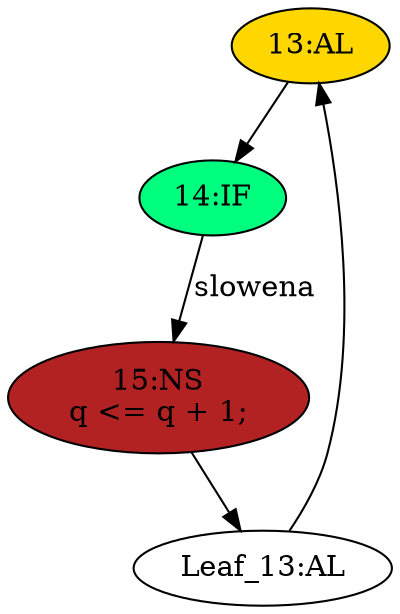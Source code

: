 strict digraph "compose( ,  )" {
	node [label="\N"];
	"13:AL"	[ast="<pyverilog.vparser.ast.Always object at 0x7fb831a75390>",
		clk_sens=True,
		fillcolor=gold,
		label="13:AL",
		sens="['clk']",
		statements="[]",
		style=filled,
		typ=Always,
		use_var="['q', 'slowena']"];
	"14:IF"	[ast="<pyverilog.vparser.ast.IfStatement object at 0x7fb831a75410>",
		fillcolor=springgreen,
		label="14:IF",
		statements="[]",
		style=filled,
		typ=IfStatement];
	"13:AL" -> "14:IF"	[cond="[]",
		lineno=None];
	"15:NS"	[ast="<pyverilog.vparser.ast.NonblockingSubstitution object at 0x7fb8317b7390>",
		fillcolor=firebrick,
		label="15:NS
q <= q + 1;",
		statements="[<pyverilog.vparser.ast.NonblockingSubstitution object at 0x7fb8317b7390>]",
		style=filled,
		typ=NonblockingSubstitution];
	"14:IF" -> "15:NS"	[cond="['slowena']",
		label=slowena,
		lineno=14];
	"Leaf_13:AL"	[def_var="['q']",
		label="Leaf_13:AL"];
	"Leaf_13:AL" -> "13:AL";
	"15:NS" -> "Leaf_13:AL"	[cond="[]",
		lineno=None];
}
